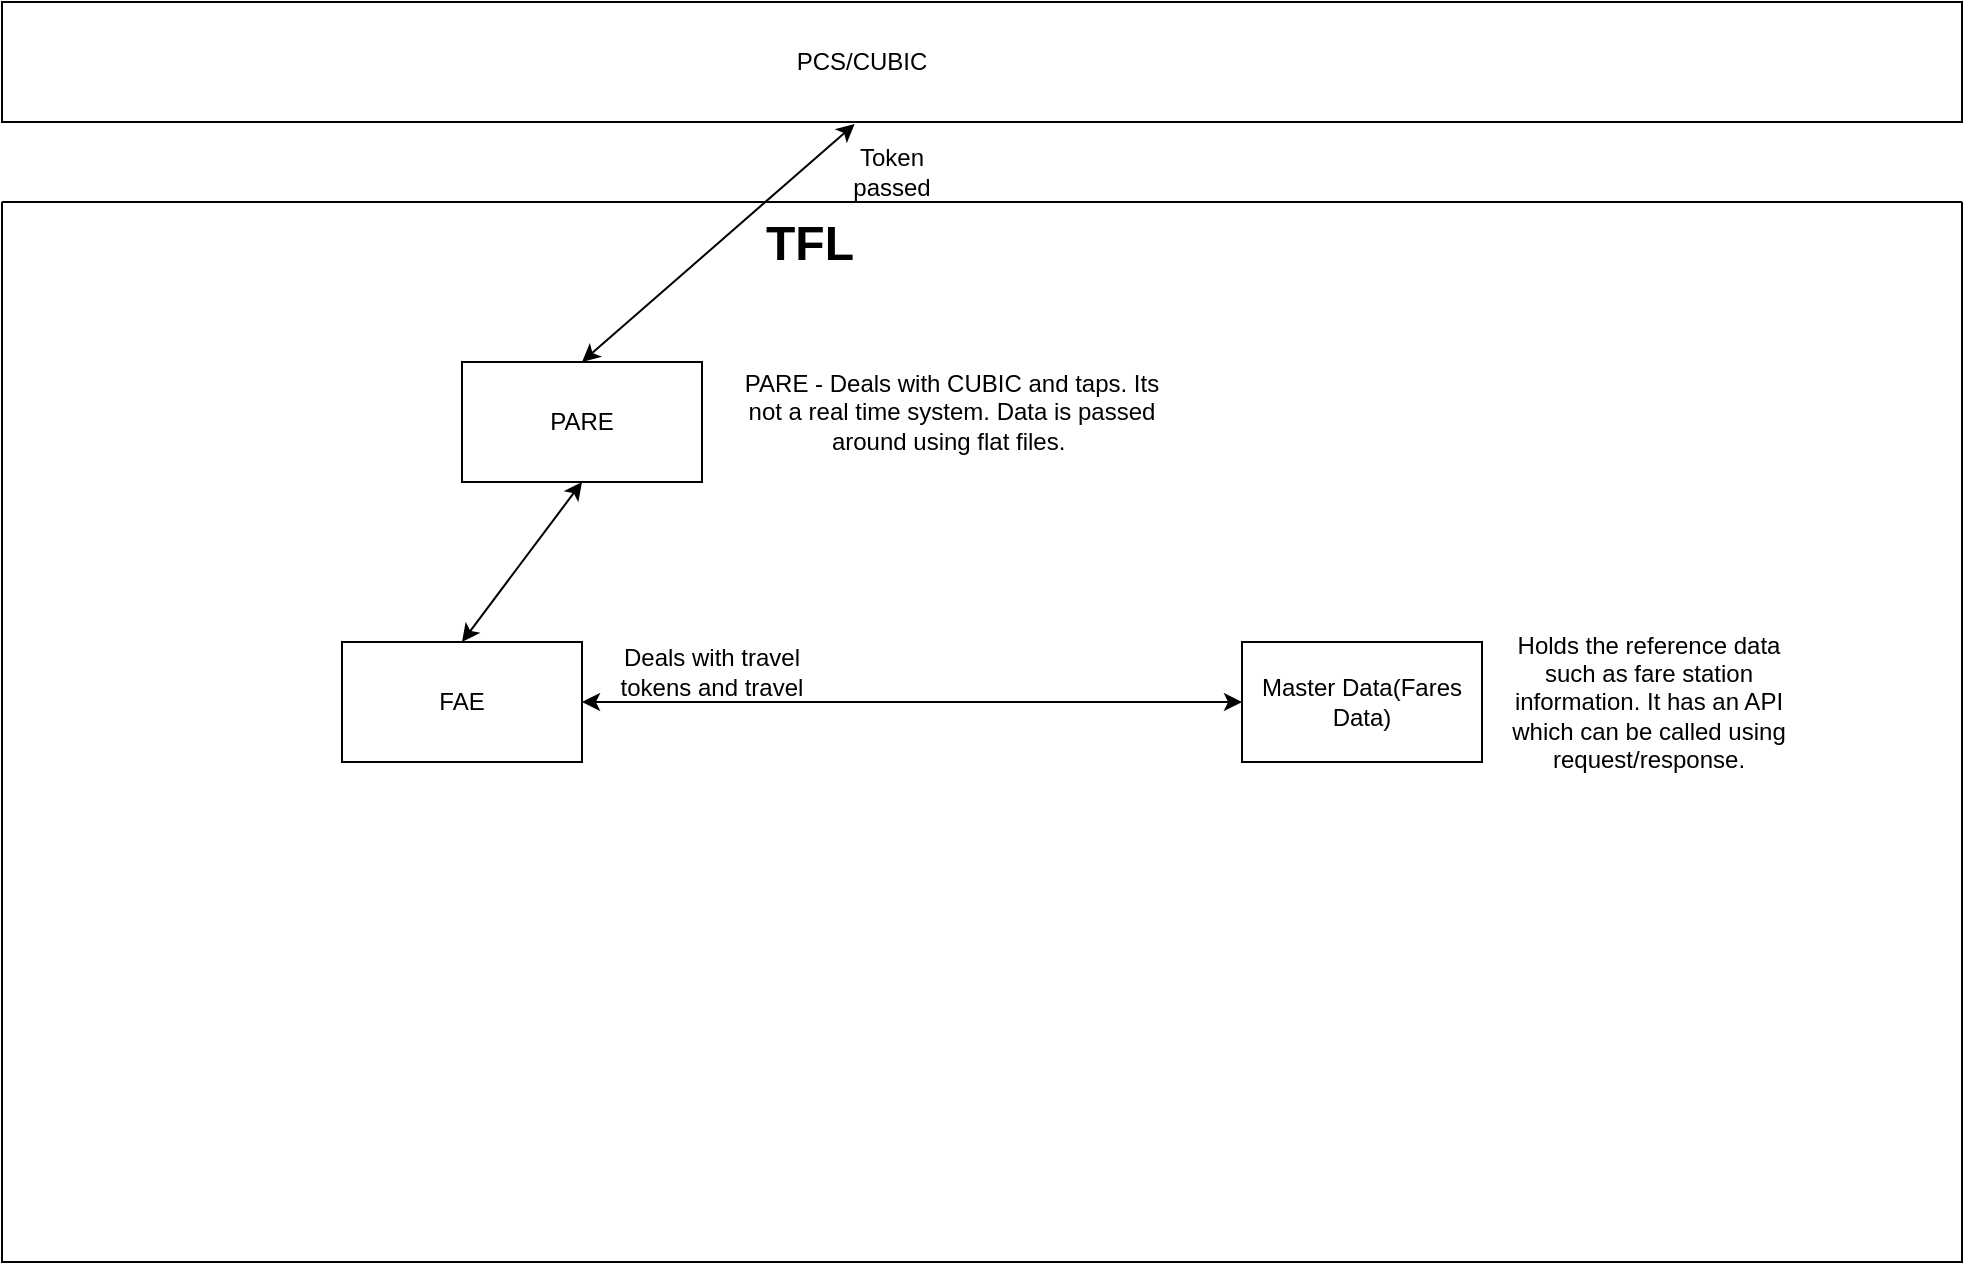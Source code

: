 <mxfile version="24.5.2" type="github">
  <diagram name="Page-1" id="zcoG4AAyd9BptsJxTXVu">
    <mxGraphModel dx="1386" dy="785" grid="1" gridSize="10" guides="1" tooltips="1" connect="1" arrows="1" fold="1" page="1" pageScale="1" pageWidth="827" pageHeight="1169" math="0" shadow="0">
      <root>
        <mxCell id="0" />
        <mxCell id="1" parent="0" />
        <mxCell id="KyWP97ZXqfvoLbvOsxDn-1" value="" style="verticalLabelPosition=bottom;verticalAlign=top;html=1;shape=mxgraph.basic.rect;fillColor2=none;strokeWidth=1;size=20;indent=5;" parent="1" vertex="1">
          <mxGeometry x="80" y="60" width="980" height="60" as="geometry" />
        </mxCell>
        <mxCell id="KyWP97ZXqfvoLbvOsxDn-2" value="" style="swimlane;startSize=0;" parent="1" vertex="1">
          <mxGeometry x="80" y="160" width="980" height="530" as="geometry" />
        </mxCell>
        <mxCell id="KyWP97ZXqfvoLbvOsxDn-6" value="PARE" style="rounded=0;whiteSpace=wrap;html=1;" parent="KyWP97ZXqfvoLbvOsxDn-2" vertex="1">
          <mxGeometry x="230" y="80" width="120" height="60" as="geometry" />
        </mxCell>
        <mxCell id="KyWP97ZXqfvoLbvOsxDn-7" value="FAE" style="rounded=0;whiteSpace=wrap;html=1;" parent="KyWP97ZXqfvoLbvOsxDn-2" vertex="1">
          <mxGeometry x="170" y="220" width="120" height="60" as="geometry" />
        </mxCell>
        <mxCell id="KyWP97ZXqfvoLbvOsxDn-8" value="Master Data(Fares Data)" style="rounded=0;whiteSpace=wrap;html=1;" parent="KyWP97ZXqfvoLbvOsxDn-2" vertex="1">
          <mxGeometry x="620" y="220" width="120" height="60" as="geometry" />
        </mxCell>
        <mxCell id="o1htwNQCdB0CThncyE0F-1" value="&lt;h1 style=&quot;margin-top: 0px;&quot;&gt;TFL&lt;/h1&gt;" style="text;html=1;whiteSpace=wrap;overflow=hidden;rounded=0;" vertex="1" parent="KyWP97ZXqfvoLbvOsxDn-2">
          <mxGeometry x="380" width="60" height="50" as="geometry" />
        </mxCell>
        <mxCell id="o1htwNQCdB0CThncyE0F-4" value="PARE - Deals with CUBIC and taps. Its not a real time system. Data is passed around using flat files.&amp;nbsp;" style="text;html=1;align=center;verticalAlign=middle;whiteSpace=wrap;rounded=0;" vertex="1" parent="KyWP97ZXqfvoLbvOsxDn-2">
          <mxGeometry x="370" y="80" width="210" height="50" as="geometry" />
        </mxCell>
        <mxCell id="o1htwNQCdB0CThncyE0F-5" value="Deals with travel tokens and travel" style="text;html=1;align=center;verticalAlign=middle;whiteSpace=wrap;rounded=0;" vertex="1" parent="KyWP97ZXqfvoLbvOsxDn-2">
          <mxGeometry x="300" y="220" width="110" height="30" as="geometry" />
        </mxCell>
        <mxCell id="o1htwNQCdB0CThncyE0F-7" value="Holds the reference data such as fare station information. It has an API which can be called using request/response." style="text;html=1;align=center;verticalAlign=middle;whiteSpace=wrap;rounded=0;" vertex="1" parent="KyWP97ZXqfvoLbvOsxDn-2">
          <mxGeometry x="747" y="235" width="153" height="30" as="geometry" />
        </mxCell>
        <mxCell id="o1htwNQCdB0CThncyE0F-8" value="" style="endArrow=classic;startArrow=classic;html=1;rounded=0;" edge="1" parent="KyWP97ZXqfvoLbvOsxDn-2" target="KyWP97ZXqfvoLbvOsxDn-8">
          <mxGeometry width="50" height="50" relative="1" as="geometry">
            <mxPoint x="290" y="250" as="sourcePoint" />
            <mxPoint x="340" y="200" as="targetPoint" />
          </mxGeometry>
        </mxCell>
        <mxCell id="o1htwNQCdB0CThncyE0F-9" value="" style="endArrow=classic;startArrow=classic;html=1;rounded=0;entryX=0.5;entryY=1;entryDx=0;entryDy=0;" edge="1" parent="KyWP97ZXqfvoLbvOsxDn-2" target="KyWP97ZXqfvoLbvOsxDn-6">
          <mxGeometry width="50" height="50" relative="1" as="geometry">
            <mxPoint x="230" y="220" as="sourcePoint" />
            <mxPoint x="280" y="170" as="targetPoint" />
          </mxGeometry>
        </mxCell>
        <mxCell id="KyWP97ZXqfvoLbvOsxDn-5" value="PCS/CUBIC" style="text;html=1;align=center;verticalAlign=middle;whiteSpace=wrap;rounded=0;" parent="1" vertex="1">
          <mxGeometry x="480" y="75" width="60" height="30" as="geometry" />
        </mxCell>
        <mxCell id="o1htwNQCdB0CThncyE0F-3" value="" style="endArrow=classic;startArrow=classic;html=1;rounded=0;entryX=0.435;entryY=1.017;entryDx=0;entryDy=0;entryPerimeter=0;exitX=0.5;exitY=0;exitDx=0;exitDy=0;" edge="1" parent="1" source="KyWP97ZXqfvoLbvOsxDn-6" target="KyWP97ZXqfvoLbvOsxDn-1">
          <mxGeometry width="50" height="50" relative="1" as="geometry">
            <mxPoint x="470" y="240" as="sourcePoint" />
            <mxPoint x="520" y="190" as="targetPoint" />
          </mxGeometry>
        </mxCell>
        <mxCell id="o1htwNQCdB0CThncyE0F-6" value="Token passed" style="text;html=1;align=center;verticalAlign=middle;whiteSpace=wrap;rounded=0;" vertex="1" parent="1">
          <mxGeometry x="495" y="130" width="60" height="30" as="geometry" />
        </mxCell>
      </root>
    </mxGraphModel>
  </diagram>
</mxfile>
